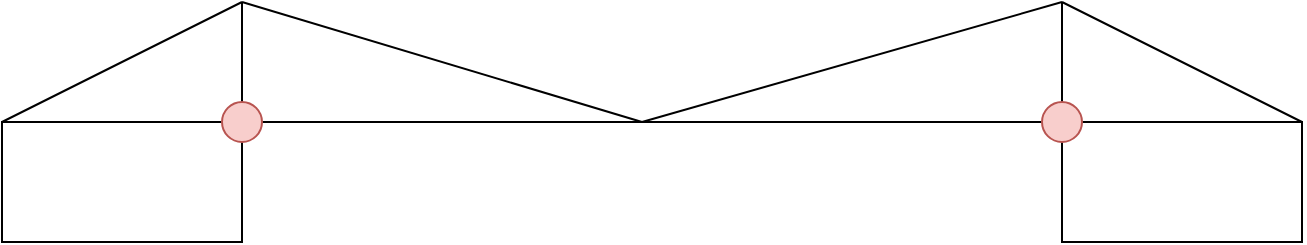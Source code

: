 <mxfile version="13.1.6" type="github"><diagram id="IaZIMszw5ZgHsao2r1qt" name="Page-1"><mxGraphModel dx="1422" dy="762" grid="1" gridSize="10" guides="1" tooltips="1" connect="1" arrows="1" fold="1" page="1" pageScale="1" pageWidth="850" pageHeight="1100" math="0" shadow="0"><root><mxCell id="0"/><mxCell id="1" parent="0"/><mxCell id="zZ802HCBCb-rJAl41z9R-5" value="" style="rounded=0;whiteSpace=wrap;html=1;" parent="1" vertex="1"><mxGeometry x="650" y="310" width="120" height="60" as="geometry"/></mxCell><mxCell id="zZ802HCBCb-rJAl41z9R-6" value="" style="rounded=0;whiteSpace=wrap;html=1;" parent="1" vertex="1"><mxGeometry x="120" y="310" width="120" height="60" as="geometry"/></mxCell><mxCell id="zZ802HCBCb-rJAl41z9R-7" value="" style="endArrow=none;html=1;exitX=1;exitY=0;exitDx=0;exitDy=0;entryX=0;entryY=0;entryDx=0;entryDy=0;" parent="1" source="zZ802HCBCb-rJAl41z9R-6" target="zZ802HCBCb-rJAl41z9R-5" edge="1"><mxGeometry width="50" height="50" relative="1" as="geometry"><mxPoint x="400" y="420" as="sourcePoint"/><mxPoint x="450" y="370" as="targetPoint"/></mxGeometry></mxCell><mxCell id="zZ802HCBCb-rJAl41z9R-8" value="" style="endArrow=none;html=1;" parent="1" edge="1" source="eebR5iRh2oAqxzkYGi6H-1"><mxGeometry width="50" height="50" relative="1" as="geometry"><mxPoint x="240" y="310" as="sourcePoint"/><mxPoint x="240" y="250" as="targetPoint"/></mxGeometry></mxCell><mxCell id="zZ802HCBCb-rJAl41z9R-9" value="" style="endArrow=none;html=1;" parent="1" edge="1"><mxGeometry width="50" height="50" relative="1" as="geometry"><mxPoint x="650" y="310" as="sourcePoint"/><mxPoint x="650" y="250" as="targetPoint"/></mxGeometry></mxCell><mxCell id="zZ802HCBCb-rJAl41z9R-10" value="" style="endArrow=none;html=1;exitX=0;exitY=0;exitDx=0;exitDy=0;" parent="1" source="zZ802HCBCb-rJAl41z9R-6" edge="1"><mxGeometry width="50" height="50" relative="1" as="geometry"><mxPoint x="190" y="300" as="sourcePoint"/><mxPoint x="240" y="250" as="targetPoint"/></mxGeometry></mxCell><mxCell id="zZ802HCBCb-rJAl41z9R-11" value="" style="endArrow=none;html=1;exitX=0;exitY=0;exitDx=0;exitDy=0;entryX=1;entryY=0;entryDx=0;entryDy=0;" parent="1" target="zZ802HCBCb-rJAl41z9R-5" edge="1"><mxGeometry width="50" height="50" relative="1" as="geometry"><mxPoint x="650" y="250" as="sourcePoint"/><mxPoint x="770" y="190" as="targetPoint"/></mxGeometry></mxCell><mxCell id="zZ802HCBCb-rJAl41z9R-12" value="" style="endArrow=none;html=1;" parent="1" edge="1"><mxGeometry width="50" height="50" relative="1" as="geometry"><mxPoint x="240" y="250" as="sourcePoint"/><mxPoint x="440" y="310" as="targetPoint"/></mxGeometry></mxCell><mxCell id="zZ802HCBCb-rJAl41z9R-13" value="" style="endArrow=none;html=1;" parent="1" edge="1"><mxGeometry width="50" height="50" relative="1" as="geometry"><mxPoint x="440" y="310" as="sourcePoint"/><mxPoint x="650" y="250" as="targetPoint"/></mxGeometry></mxCell><mxCell id="eebR5iRh2oAqxzkYGi6H-2" value="" style="ellipse;whiteSpace=wrap;html=1;aspect=fixed;fillColor=#f8cecc;strokeColor=#b85450;" vertex="1" parent="1"><mxGeometry x="640" y="300" width="20" height="20" as="geometry"/></mxCell><mxCell id="eebR5iRh2oAqxzkYGi6H-1" value="" style="ellipse;whiteSpace=wrap;html=1;aspect=fixed;fillColor=#f8cecc;strokeColor=#b85450;" vertex="1" parent="1"><mxGeometry x="230" y="300" width="20" height="20" as="geometry"/></mxCell><mxCell id="eebR5iRh2oAqxzkYGi6H-3" value="" style="endArrow=none;html=1;" edge="1" parent="1" target="eebR5iRh2oAqxzkYGi6H-1"><mxGeometry width="50" height="50" relative="1" as="geometry"><mxPoint x="240" y="310" as="sourcePoint"/><mxPoint x="240" y="250" as="targetPoint"/></mxGeometry></mxCell></root></mxGraphModel></diagram></mxfile>